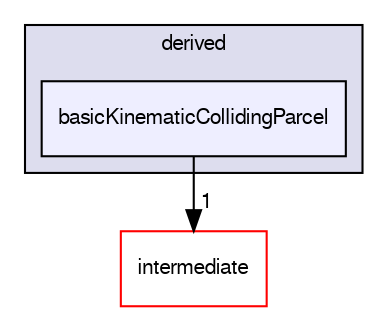 digraph "src/lagrangian/Turbulence/parcels/derived/basicKinematicCollidingParcel" {
  bgcolor=transparent;
  compound=true
  node [ fontsize="10", fontname="FreeSans"];
  edge [ labelfontsize="10", labelfontname="FreeSans"];
  subgraph clusterdir_5b45518b9088d5d7c73af6b08e172275 {
    graph [ bgcolor="#ddddee", pencolor="black", label="derived" fontname="FreeSans", fontsize="10", URL="dir_5b45518b9088d5d7c73af6b08e172275.html"]
  dir_c6bcb17e7083523a6d959e31f26a01d5 [shape=box, label="basicKinematicCollidingParcel", style="filled", fillcolor="#eeeeff", pencolor="black", URL="dir_c6bcb17e7083523a6d959e31f26a01d5.html"];
  }
  dir_d3c32a493136c130c1f0d51f4f35c297 [shape=box label="intermediate" color="red" URL="dir_d3c32a493136c130c1f0d51f4f35c297.html"];
  dir_c6bcb17e7083523a6d959e31f26a01d5->dir_d3c32a493136c130c1f0d51f4f35c297 [headlabel="1", labeldistance=1.5 headhref="dir_001290_001214.html"];
}
